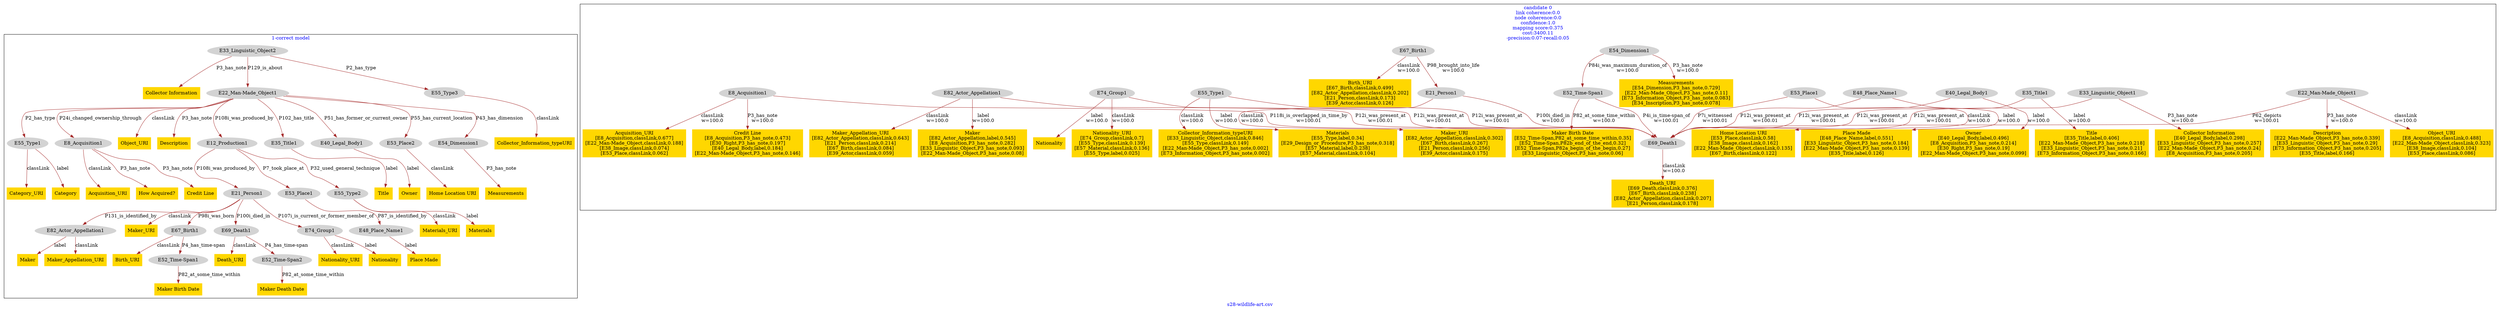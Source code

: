 digraph n0 {
fontcolor="blue"
remincross="true"
label="s28-wildlife-art.csv"
subgraph cluster_0 {
label="1-correct model"
n2[style="filled",color="white",fillcolor="lightgray",label="E12_Production1"];
n3[style="filled",color="white",fillcolor="lightgray",label="E21_Person1"];
n4[style="filled",color="white",fillcolor="lightgray",label="E53_Place1"];
n5[style="filled",color="white",fillcolor="lightgray",label="E55_Type2"];
n6[style="filled",color="white",fillcolor="lightgray",label="E67_Birth1"];
n7[style="filled",color="white",fillcolor="lightgray",label="E69_Death1"];
n8[style="filled",color="white",fillcolor="lightgray",label="E74_Group1"];
n9[style="filled",color="white",fillcolor="lightgray",label="E82_Actor_Appellation1"];
n10[style="filled",color="white",fillcolor="lightgray",label="E22_Man-Made_Object1"];
n11[style="filled",color="white",fillcolor="lightgray",label="E35_Title1"];
n12[style="filled",color="white",fillcolor="lightgray",label="E40_Legal_Body1"];
n13[style="filled",color="white",fillcolor="lightgray",label="E53_Place2"];
n14[style="filled",color="white",fillcolor="lightgray",label="E54_Dimension1"];
n15[style="filled",color="white",fillcolor="lightgray",label="E55_Type1"];
n16[style="filled",color="white",fillcolor="lightgray",label="E8_Acquisition1"];
n17[style="filled",color="white",fillcolor="lightgray",label="E33_Linguistic_Object2"];
n18[style="filled",color="white",fillcolor="lightgray",label="E55_Type3"];
n19[style="filled",color="white",fillcolor="lightgray",label="E48_Place_Name1"];
n20[style="filled",color="white",fillcolor="lightgray",label="E52_Time-Span1"];
n21[style="filled",color="white",fillcolor="lightgray",label="E52_Time-Span2"];
n22[shape="plaintext",style="filled",fillcolor="gold",label="Home Location URI"];
n23[shape="plaintext",style="filled",fillcolor="gold",label="Death_URI"];
n24[shape="plaintext",style="filled",fillcolor="gold",label="Nationality"];
n25[shape="plaintext",style="filled",fillcolor="gold",label="Place Made"];
n26[shape="plaintext",style="filled",fillcolor="gold",label="Object_URI"];
n27[shape="plaintext",style="filled",fillcolor="gold",label="Collector_Information_typeURI"];
n28[shape="plaintext",style="filled",fillcolor="gold",label="Measurements"];
n29[shape="plaintext",style="filled",fillcolor="gold",label="Birth_URI"];
n30[shape="plaintext",style="filled",fillcolor="gold",label="Materials"];
n31[shape="plaintext",style="filled",fillcolor="gold",label="Credit Line"];
n32[shape="plaintext",style="filled",fillcolor="gold",label="Maker_Appellation_URI"];
n33[shape="plaintext",style="filled",fillcolor="gold",label="Description"];
n34[shape="plaintext",style="filled",fillcolor="gold",label="Owner"];
n35[shape="plaintext",style="filled",fillcolor="gold",label="Maker Birth Date"];
n36[shape="plaintext",style="filled",fillcolor="gold",label="Acquisition_URI"];
n37[shape="plaintext",style="filled",fillcolor="gold",label="Collector Information"];
n38[shape="plaintext",style="filled",fillcolor="gold",label="Category"];
n39[shape="plaintext",style="filled",fillcolor="gold",label="Title"];
n40[shape="plaintext",style="filled",fillcolor="gold",label="Maker"];
n41[shape="plaintext",style="filled",fillcolor="gold",label="Nationality_URI"];
n42[shape="plaintext",style="filled",fillcolor="gold",label="Materials_URI"];
n43[shape="plaintext",style="filled",fillcolor="gold",label="Maker Death Date"];
n44[shape="plaintext",style="filled",fillcolor="gold",label="How Acquired?"];
n45[shape="plaintext",style="filled",fillcolor="gold",label="Category_URI"];
n46[shape="plaintext",style="filled",fillcolor="gold",label="Maker_URI"];
}
subgraph cluster_1 {
label="candidate 0\nlink coherence:0.0\nnode coherence:0.0\nconfidence:1.0\nmapping score:0.375\ncost:3400.11\n-precision:0.07-recall:0.05"
n48[style="filled",color="white",fillcolor="lightgray",label="E21_Person1"];
n49[shape="plaintext",style="filled",fillcolor="gold",label="Maker_URI\n[E82_Actor_Appellation,classLink,0.302]\n[E67_Birth,classLink,0.267]\n[E21_Person,classLink,0.256]\n[E39_Actor,classLink,0.175]"];
n50[style="filled",color="white",fillcolor="lightgray",label="E22_Man-Made_Object1"];
n51[shape="plaintext",style="filled",fillcolor="gold",label="Description\n[E22_Man-Made_Object,P3_has_note,0.339]\n[E33_Linguistic_Object,P3_has_note,0.29]\n[E73_Information_Object,P3_has_note,0.205]\n[E35_Title,label,0.166]"];
n52[shape="plaintext",style="filled",fillcolor="gold",label="Object_URI\n[E8_Acquisition,classLink,0.488]\n[E22_Man-Made_Object,classLink,0.323]\n[E38_Image,classLink,0.104]\n[E53_Place,classLink,0.086]"];
n53[style="filled",color="white",fillcolor="lightgray",label="E33_Linguistic_Object1"];
n54[shape="plaintext",style="filled",fillcolor="gold",label="Collector Information\n[E40_Legal_Body,label,0.298]\n[E33_Linguistic_Object,P3_has_note,0.257]\n[E22_Man-Made_Object,P3_has_note,0.24]\n[E8_Acquisition,P3_has_note,0.205]"];
n55[style="filled",color="white",fillcolor="lightgray",label="E35_Title1"];
n56[shape="plaintext",style="filled",fillcolor="gold",label="Title\n[E35_Title,label,0.406]\n[E22_Man-Made_Object,P3_has_note,0.218]\n[E33_Linguistic_Object,P3_has_note,0.21]\n[E73_Information_Object,P3_has_note,0.166]"];
n57[style="filled",color="white",fillcolor="lightgray",label="E40_Legal_Body1"];
n58[shape="plaintext",style="filled",fillcolor="gold",label="Owner\n[E40_Legal_Body,label,0.496]\n[E8_Acquisition,P3_has_note,0.214]\n[E30_Right,P3_has_note,0.19]\n[E22_Man-Made_Object,P3_has_note,0.099]"];
n59[style="filled",color="white",fillcolor="lightgray",label="E48_Place_Name1"];
n60[shape="plaintext",style="filled",fillcolor="gold",label="Place Made\n[E48_Place_Name,label,0.551]\n[E33_Linguistic_Object,P3_has_note,0.184]\n[E22_Man-Made_Object,P3_has_note,0.139]\n[E35_Title,label,0.126]"];
n61[style="filled",color="white",fillcolor="lightgray",label="E52_Time-Span1"];
n62[shape="plaintext",style="filled",fillcolor="gold",label="Maker Birth Date\n[E52_Time-Span,P82_at_some_time_within,0.35]\n[E52_Time-Span,P82b_end_of_the_end,0.32]\n[E52_Time-Span,P82a_begin_of_the_begin,0.27]\n[E33_Linguistic_Object,P3_has_note,0.06]"];
n63[style="filled",color="white",fillcolor="lightgray",label="E53_Place1"];
n64[shape="plaintext",style="filled",fillcolor="gold",label="Home Location URI\n[E53_Place,classLink,0.58]\n[E38_Image,classLink,0.162]\n[E22_Man-Made_Object,classLink,0.135]\n[E67_Birth,classLink,0.122]"];
n65[style="filled",color="white",fillcolor="lightgray",label="E54_Dimension1"];
n66[shape="plaintext",style="filled",fillcolor="gold",label="Measurements\n[E54_Dimension,P3_has_note,0.729]\n[E22_Man-Made_Object,P3_has_note,0.11]\n[E73_Information_Object,P3_has_note,0.083]\n[E34_Inscription,P3_has_note,0.078]"];
n67[style="filled",color="white",fillcolor="lightgray",label="E55_Type1"];
n68[shape="plaintext",style="filled",fillcolor="gold",label="Collector_Information_typeURI\n[E33_Linguistic_Object,classLink,0.846]\n[E55_Type,classLink,0.149]\n[E22_Man-Made_Object,P3_has_note,0.002]\n[E73_Information_Object,P3_has_note,0.002]"];
n69[shape="plaintext",style="filled",fillcolor="gold",label="Materials\n[E55_Type,label,0.34]\n[E29_Design_or_Procedure,P3_has_note,0.318]\n[E57_Material,label,0.238]\n[E57_Material,classLink,0.104]"];
n70[style="filled",color="white",fillcolor="lightgray",label="E67_Birth1"];
n71[shape="plaintext",style="filled",fillcolor="gold",label="Birth_URI\n[E67_Birth,classLink,0.499]\n[E82_Actor_Appellation,classLink,0.202]\n[E21_Person,classLink,0.173]\n[E39_Actor,classLink,0.126]"];
n72[style="filled",color="white",fillcolor="lightgray",label="E69_Death1"];
n73[shape="plaintext",style="filled",fillcolor="gold",label="Death_URI\n[E69_Death,classLink,0.376]\n[E67_Birth,classLink,0.238]\n[E82_Actor_Appellation,classLink,0.207]\n[E21_Person,classLink,0.178]"];
n74[style="filled",color="white",fillcolor="lightgray",label="E74_Group1"];
n75[shape="plaintext",style="filled",fillcolor="gold",label="Nationality_URI\n[E74_Group,classLink,0.7]\n[E55_Type,classLink,0.139]\n[E57_Material,classLink,0.136]\n[E55_Type,label,0.025]"];
n76[shape="plaintext",style="filled",fillcolor="gold",label="Nationality"];
n77[style="filled",color="white",fillcolor="lightgray",label="E82_Actor_Appellation1"];
n78[shape="plaintext",style="filled",fillcolor="gold",label="Maker_Appellation_URI\n[E82_Actor_Appellation,classLink,0.643]\n[E21_Person,classLink,0.214]\n[E67_Birth,classLink,0.084]\n[E39_Actor,classLink,0.059]"];
n79[shape="plaintext",style="filled",fillcolor="gold",label="Maker\n[E82_Actor_Appellation,label,0.545]\n[E8_Acquisition,P3_has_note,0.282]\n[E33_Linguistic_Object,P3_has_note,0.093]\n[E22_Man-Made_Object,P3_has_note,0.08]"];
n80[style="filled",color="white",fillcolor="lightgray",label="E8_Acquisition1"];
n81[shape="plaintext",style="filled",fillcolor="gold",label="Credit Line\n[E8_Acquisition,P3_has_note,0.473]\n[E30_Right,P3_has_note,0.197]\n[E40_Legal_Body,label,0.184]\n[E22_Man-Made_Object,P3_has_note,0.146]"];
n82[shape="plaintext",style="filled",fillcolor="gold",label="Acquisition_URI\n[E8_Acquisition,classLink,0.677]\n[E22_Man-Made_Object,classLink,0.188]\n[E38_Image,classLink,0.074]\n[E53_Place,classLink,0.062]"];
}
n2 -> n3[color="brown",fontcolor="black",label="P108i_was_produced_by"]
n2 -> n4[color="brown",fontcolor="black",label="P7_took_place_at"]
n2 -> n5[color="brown",fontcolor="black",label="P32_used_general_technique"]
n3 -> n6[color="brown",fontcolor="black",label="P98i_was_born"]
n3 -> n7[color="brown",fontcolor="black",label="P100i_died_in"]
n3 -> n8[color="brown",fontcolor="black",label="P107i_is_current_or_former_member_of"]
n3 -> n9[color="brown",fontcolor="black",label="P131_is_identified_by"]
n10 -> n2[color="brown",fontcolor="black",label="P108i_was_produced_by"]
n10 -> n11[color="brown",fontcolor="black",label="P102_has_title"]
n10 -> n12[color="brown",fontcolor="black",label="P51_has_former_or_current_owner"]
n10 -> n13[color="brown",fontcolor="black",label="P55_has_current_location"]
n10 -> n14[color="brown",fontcolor="black",label="P43_has_dimension"]
n10 -> n15[color="brown",fontcolor="black",label="P2_has_type"]
n10 -> n16[color="brown",fontcolor="black",label="P24i_changed_ownership_through"]
n17 -> n10[color="brown",fontcolor="black",label="P129_is_about"]
n17 -> n18[color="brown",fontcolor="black",label="P2_has_type"]
n4 -> n19[color="brown",fontcolor="black",label="P87_is_identified_by"]
n6 -> n20[color="brown",fontcolor="black",label="P4_has_time-span"]
n7 -> n21[color="brown",fontcolor="black",label="P4_has_time-span"]
n13 -> n22[color="brown",fontcolor="black",label="classLink"]
n7 -> n23[color="brown",fontcolor="black",label="classLink"]
n8 -> n24[color="brown",fontcolor="black",label="label"]
n19 -> n25[color="brown",fontcolor="black",label="label"]
n10 -> n26[color="brown",fontcolor="black",label="classLink"]
n18 -> n27[color="brown",fontcolor="black",label="classLink"]
n14 -> n28[color="brown",fontcolor="black",label="P3_has_note"]
n6 -> n29[color="brown",fontcolor="black",label="classLink"]
n5 -> n30[color="brown",fontcolor="black",label="label"]
n16 -> n31[color="brown",fontcolor="black",label="P3_has_note"]
n9 -> n32[color="brown",fontcolor="black",label="classLink"]
n10 -> n33[color="brown",fontcolor="black",label="P3_has_note"]
n12 -> n34[color="brown",fontcolor="black",label="label"]
n20 -> n35[color="brown",fontcolor="black",label="P82_at_some_time_within"]
n16 -> n36[color="brown",fontcolor="black",label="classLink"]
n17 -> n37[color="brown",fontcolor="black",label="P3_has_note"]
n15 -> n38[color="brown",fontcolor="black",label="label"]
n11 -> n39[color="brown",fontcolor="black",label="label"]
n9 -> n40[color="brown",fontcolor="black",label="label"]
n8 -> n41[color="brown",fontcolor="black",label="classLink"]
n5 -> n42[color="brown",fontcolor="black",label="classLink"]
n21 -> n43[color="brown",fontcolor="black",label="P82_at_some_time_within"]
n16 -> n44[color="brown",fontcolor="black",label="P3_has_note"]
n15 -> n45[color="brown",fontcolor="black",label="classLink"]
n3 -> n46[color="brown",fontcolor="black",label="classLink"]
n48 -> n49[color="brown",fontcolor="black",label="classLink\nw=100.0"]
n50 -> n51[color="brown",fontcolor="black",label="P3_has_note\nw=100.0"]
n50 -> n52[color="brown",fontcolor="black",label="classLink\nw=100.0"]
n53 -> n54[color="brown",fontcolor="black",label="P3_has_note\nw=100.0"]
n55 -> n56[color="brown",fontcolor="black",label="label\nw=100.0"]
n57 -> n58[color="brown",fontcolor="black",label="label\nw=100.0"]
n59 -> n60[color="brown",fontcolor="black",label="label\nw=100.0"]
n61 -> n62[color="brown",fontcolor="black",label="P82_at_some_time_within\nw=100.0"]
n63 -> n64[color="brown",fontcolor="black",label="classLink\nw=100.0"]
n65 -> n66[color="brown",fontcolor="black",label="P3_has_note\nw=100.0"]
n67 -> n68[color="brown",fontcolor="black",label="classLink\nw=100.0"]
n67 -> n69[color="brown",fontcolor="black",label="label\nw=100.0"]
n70 -> n71[color="brown",fontcolor="black",label="classLink\nw=100.0"]
n72 -> n73[color="brown",fontcolor="black",label="classLink\nw=100.0"]
n74 -> n75[color="brown",fontcolor="black",label="classLink\nw=100.0"]
n74 -> n76[color="brown",fontcolor="black",label="label\nw=100.0"]
n77 -> n78[color="brown",fontcolor="black",label="classLink\nw=100.0"]
n77 -> n79[color="brown",fontcolor="black",label="label\nw=100.0"]
n80 -> n81[color="brown",fontcolor="black",label="P3_has_note\nw=100.0"]
n80 -> n82[color="brown",fontcolor="black",label="classLink\nw=100.0"]
n48 -> n72[color="brown",fontcolor="black",label="P100i_died_in\nw=100.0"]
n50 -> n72[color="brown",fontcolor="black",label="P62_depicts\nw=100.01"]
n53 -> n72[color="brown",fontcolor="black",label="P12i_was_present_at\nw=100.01"]
n55 -> n72[color="brown",fontcolor="black",label="P12i_was_present_at\nw=100.01"]
n57 -> n72[color="brown",fontcolor="black",label="P12i_was_present_at\nw=100.01"]
n59 -> n72[color="brown",fontcolor="black",label="P12i_was_present_at\nw=100.01"]
n61 -> n72[color="brown",fontcolor="black",label="P4i_is_time-span_of\nw=100.01"]
n63 -> n72[color="brown",fontcolor="black",label="P7i_witnessed\nw=100.01"]
n65 -> n61[color="brown",fontcolor="black",label="P84i_was_maximum_duration_of\nw=100.0"]
n67 -> n72[color="brown",fontcolor="black",label="P12i_was_present_at\nw=100.01"]
n70 -> n48[color="brown",fontcolor="black",label="P98_brought_into_life\nw=100.0"]
n74 -> n72[color="brown",fontcolor="black",label="P12i_was_present_at\nw=100.01"]
n77 -> n72[color="brown",fontcolor="black",label="P12i_was_present_at\nw=100.01"]
n80 -> n72[color="brown",fontcolor="black",label="P118i_is_overlapped_in_time_by\nw=100.01"]
}
